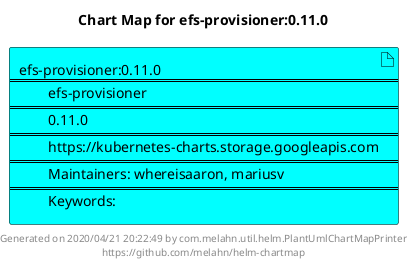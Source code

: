 @startuml
skinparam linetype ortho
skinparam backgroundColor white
skinparam usecaseBorderColor black
skinparam usecaseArrowColor LightSlateGray
skinparam artifactBorderColor black
skinparam artifactArrowColor LightSlateGray

title Chart Map for efs-provisioner:0.11.0

'There is one referenced Helm Chart
artifact "efs-provisioner:0.11.0\n====\n\tefs-provisioner\n====\n\t0.11.0\n====\n\thttps://kubernetes-charts.storage.googleapis.com\n====\n\tMaintainers: whereisaaron, mariusv\n====\n\tKeywords: " as efs_provisioner_0_11_0 #Aqua

'There are 0 referenced Docker Images

'Chart Dependencies

center footer Generated on 2020/04/21 20:22:49 by com.melahn.util.helm.PlantUmlChartMapPrinter\nhttps://github.com/melahn/helm-chartmap
@enduml
